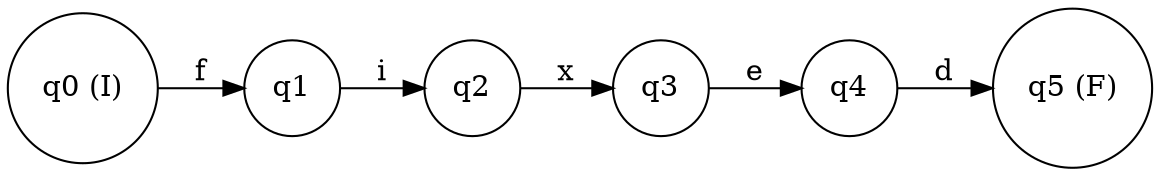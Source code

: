 digraph finite_state_machine {
rankdir=LR;
node [shape = circle];
q0 [label="q0 (I)"];
q1 [label="q1"];
q2 [label="q2"];
q3 [label="q3"];
q4 [label="q4"];
q5 [label="q5 (F)"];
q0 -> q1 [label="f"];
q1 -> q2 [label="i"];
q2 -> q3 [label="x"];
q3 -> q4 [label="e"];
q4 -> q5 [label="d"];
}